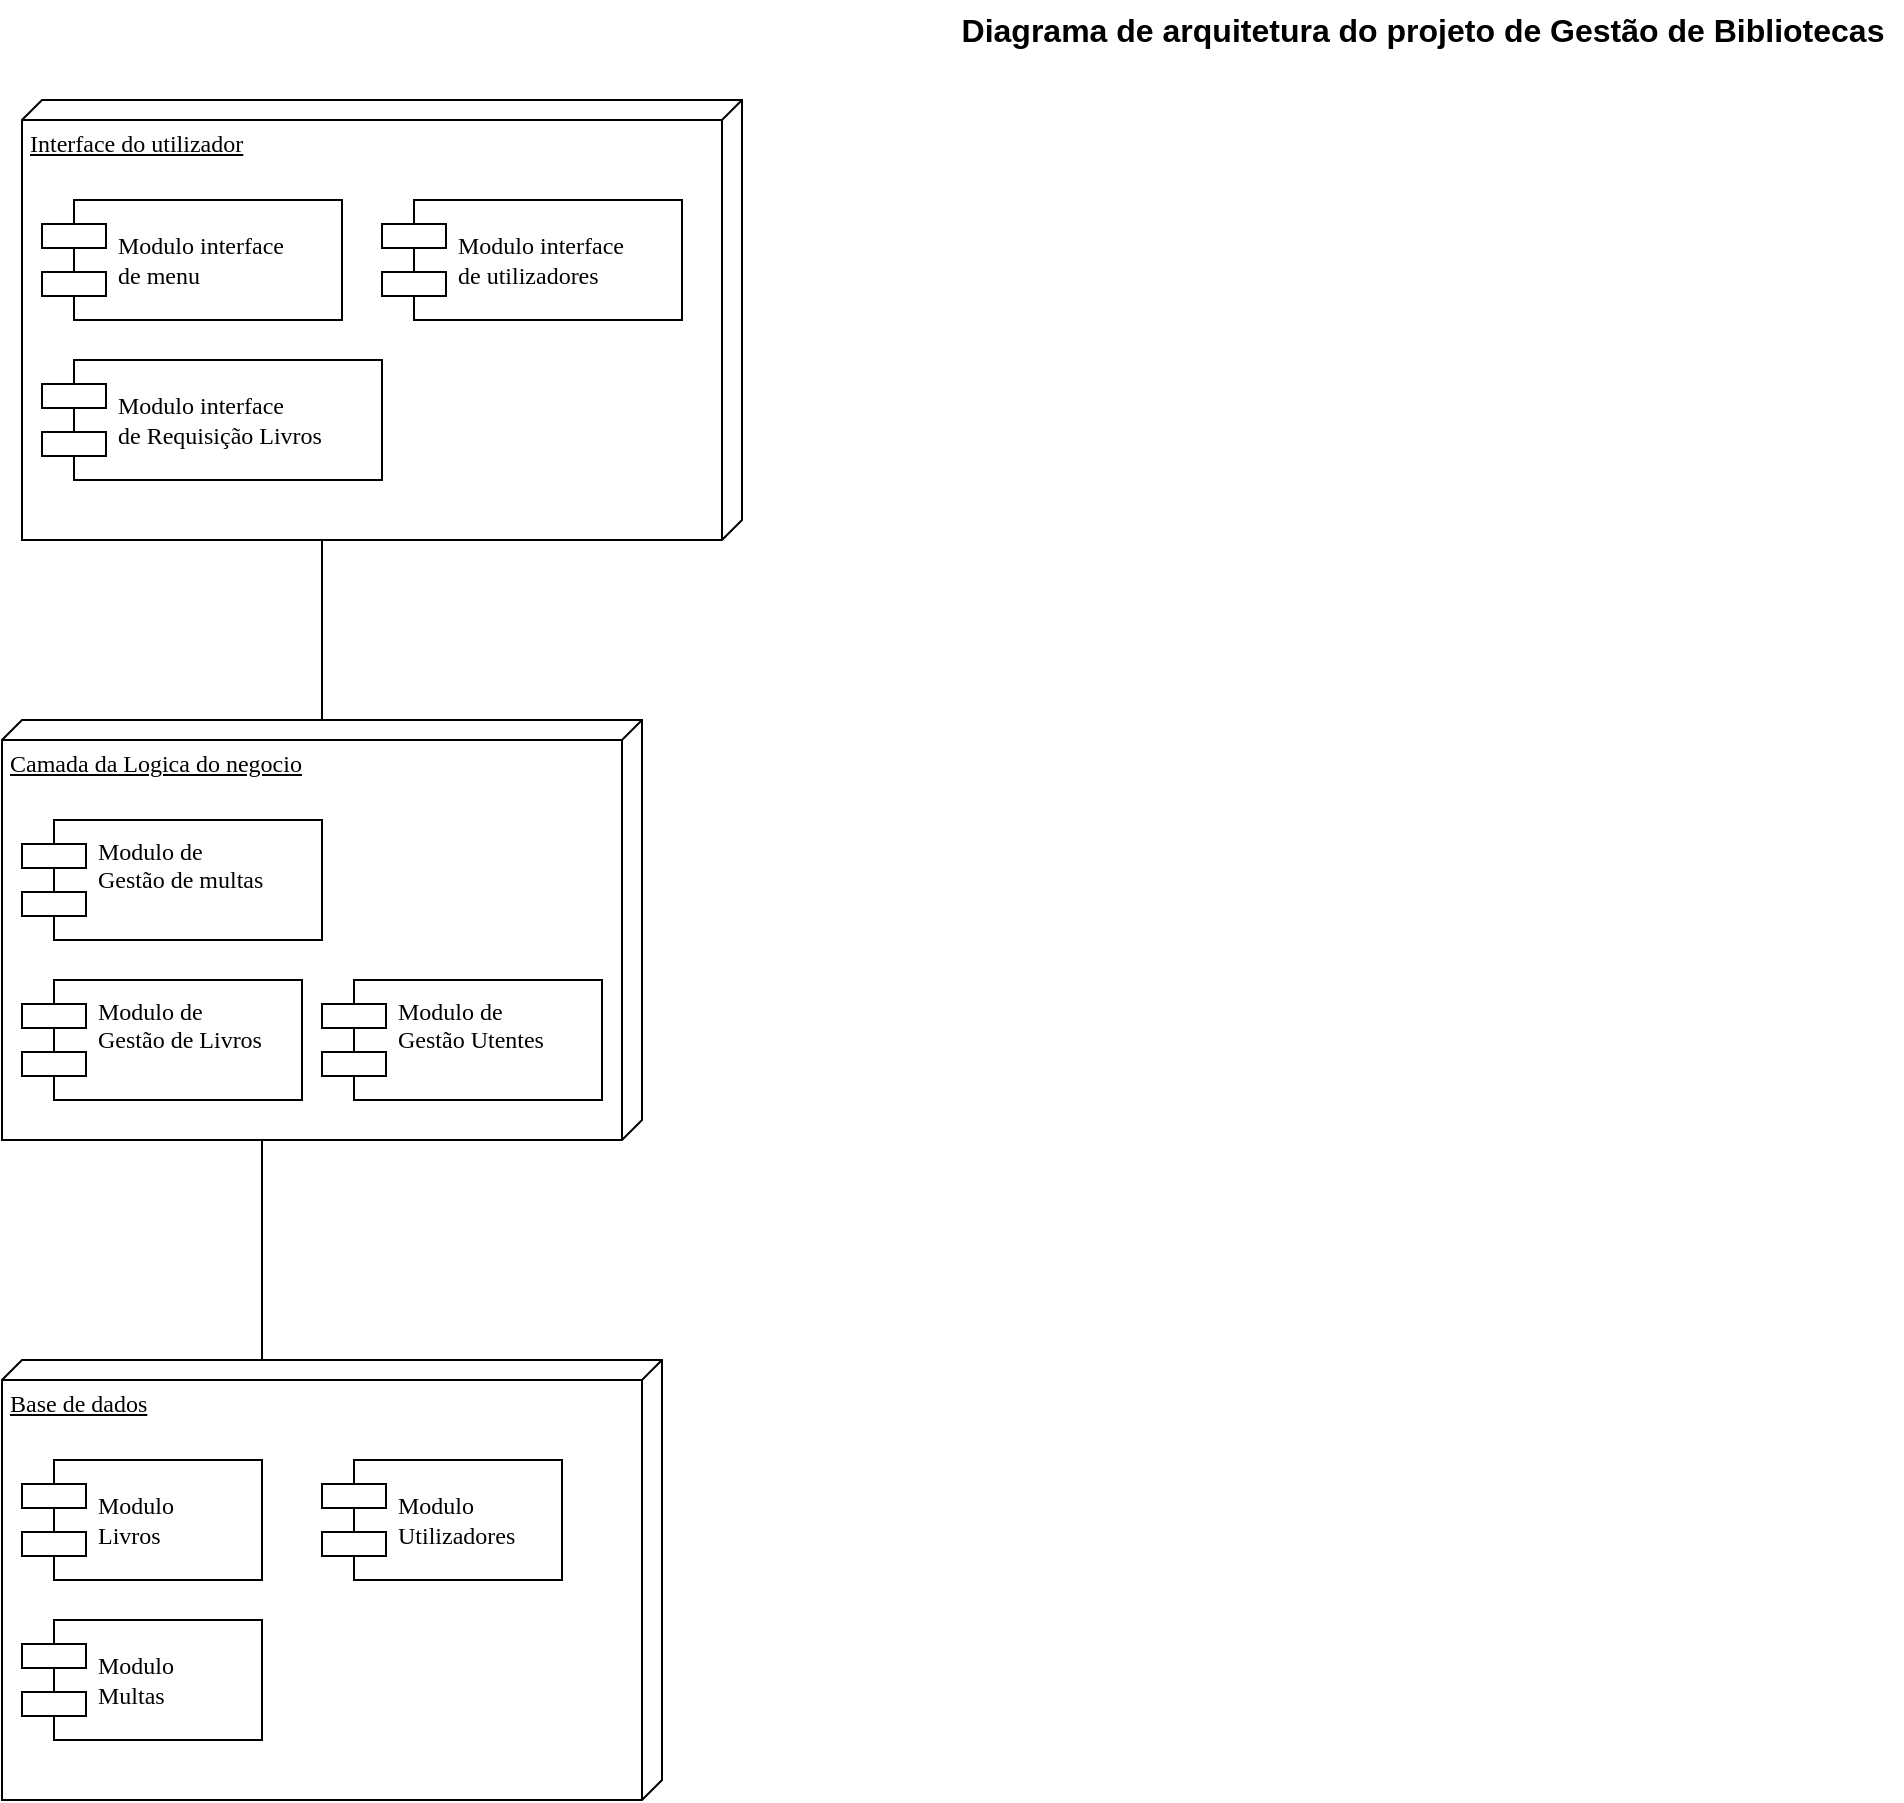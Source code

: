 <mxfile version="24.9.2">
  <diagram name="Page-1" id="5f0bae14-7c28-e335-631c-24af17079c00">
    <mxGraphModel dx="1194" dy="716" grid="1" gridSize="10" guides="1" tooltips="1" connect="1" arrows="1" fold="1" page="1" pageScale="1" pageWidth="1100" pageHeight="850" background="none" math="0" shadow="0">
      <root>
        <mxCell id="0" />
        <mxCell id="1" parent="0" />
        <mxCell id="39150e848f15840c-1" value="Interface do utilizador" style="verticalAlign=top;align=left;spacingTop=8;spacingLeft=2;spacingRight=12;shape=cube;size=10;direction=south;fontStyle=4;html=1;rounded=0;shadow=0;comic=0;labelBackgroundColor=none;strokeWidth=1;fontFamily=Verdana;fontSize=12" parent="1" vertex="1">
          <mxGeometry x="120" y="70" width="360" height="220" as="geometry" />
        </mxCell>
        <mxCell id="39150e848f15840c-2" value="Base de dados" style="verticalAlign=top;align=left;spacingTop=8;spacingLeft=2;spacingRight=12;shape=cube;size=10;direction=south;fontStyle=4;html=1;rounded=0;shadow=0;comic=0;labelBackgroundColor=none;strokeWidth=1;fontFamily=Verdana;fontSize=12" parent="1" vertex="1">
          <mxGeometry x="110" y="700" width="330" height="220" as="geometry" />
        </mxCell>
        <mxCell id="39150e848f15840c-3" value="Camada da Logica do negocio" style="verticalAlign=top;align=left;spacingTop=8;spacingLeft=2;spacingRight=12;shape=cube;size=10;direction=south;fontStyle=4;html=1;rounded=0;shadow=0;comic=0;labelBackgroundColor=none;strokeWidth=1;fontFamily=Verdana;fontSize=12" parent="1" vertex="1">
          <mxGeometry x="110" y="380" width="320" height="210" as="geometry" />
        </mxCell>
        <mxCell id="39150e848f15840c-5" value="Modulo de&amp;nbsp;&lt;div&gt;Gestão de multas&lt;br&gt;&lt;div&gt;&lt;br&gt;&lt;/div&gt;&lt;/div&gt;" style="shape=component;align=left;spacingLeft=36;rounded=0;shadow=0;comic=0;labelBackgroundColor=none;strokeWidth=1;fontFamily=Verdana;fontSize=12;html=1;" parent="1" vertex="1">
          <mxGeometry x="120" y="430" width="150" height="60" as="geometry" />
        </mxCell>
        <mxCell id="39150e848f15840c-7" value="&lt;div&gt;Modulo&lt;/div&gt;Livros" style="shape=component;align=left;spacingLeft=36;rounded=0;shadow=0;comic=0;labelBackgroundColor=none;strokeWidth=1;fontFamily=Verdana;fontSize=12;html=1;" parent="1" vertex="1">
          <mxGeometry x="120" y="750" width="120" height="60" as="geometry" />
        </mxCell>
        <mxCell id="39150e848f15840c-10" value="Modulo interface&amp;nbsp;&lt;div&gt;de menu&lt;/div&gt;" style="shape=component;align=left;spacingLeft=36;rounded=0;shadow=0;comic=0;labelBackgroundColor=none;strokeWidth=1;fontFamily=Verdana;fontSize=12;html=1;" parent="1" vertex="1">
          <mxGeometry x="130" y="120" width="150" height="60" as="geometry" />
        </mxCell>
        <mxCell id="39150e848f15840c-17" style="edgeStyle=orthogonalEdgeStyle;rounded=0;html=1;labelBackgroundColor=none;startArrow=none;startFill=0;startSize=8;endArrow=none;endFill=0;endSize=16;fontFamily=Verdana;fontSize=12;" parent="1" source="39150e848f15840c-3" target="39150e848f15840c-2" edge="1">
          <mxGeometry relative="1" as="geometry">
            <Array as="points">
              <mxPoint x="240" y="650" />
              <mxPoint x="240" y="650" />
            </Array>
          </mxGeometry>
        </mxCell>
        <mxCell id="39150e848f15840c-18" style="edgeStyle=orthogonalEdgeStyle;rounded=0;html=1;labelBackgroundColor=none;startArrow=none;startFill=0;startSize=8;endArrow=none;endFill=0;endSize=16;fontFamily=Verdana;fontSize=12;" parent="1" source="39150e848f15840c-3" target="39150e848f15840c-1" edge="1">
          <mxGeometry relative="1" as="geometry">
            <Array as="points">
              <mxPoint x="285" y="485" />
            </Array>
          </mxGeometry>
        </mxCell>
        <mxCell id="E5hOZqYuhwQ2cAB3Jh04-1" value="Modulo de&amp;nbsp;&lt;div&gt;Gestão Utentes&lt;div&gt;&lt;br&gt;&lt;/div&gt;&lt;/div&gt;" style="shape=component;align=left;spacingLeft=36;rounded=0;shadow=0;comic=0;labelBackgroundColor=none;strokeWidth=1;fontFamily=Verdana;fontSize=12;html=1;" parent="1" vertex="1">
          <mxGeometry x="270" y="510" width="140" height="60" as="geometry" />
        </mxCell>
        <mxCell id="E5hOZqYuhwQ2cAB3Jh04-2" value="Modulo de&amp;nbsp;&lt;div&gt;Gestão de Livros&lt;br&gt;&lt;div&gt;&lt;br&gt;&lt;/div&gt;&lt;/div&gt;" style="shape=component;align=left;spacingLeft=36;rounded=0;shadow=0;comic=0;labelBackgroundColor=none;strokeWidth=1;fontFamily=Verdana;fontSize=12;html=1;" parent="1" vertex="1">
          <mxGeometry x="120" y="510" width="140" height="60" as="geometry" />
        </mxCell>
        <mxCell id="E5hOZqYuhwQ2cAB3Jh04-3" value="Modulo interface&amp;nbsp;&lt;div&gt;de utilizadores&lt;/div&gt;" style="shape=component;align=left;spacingLeft=36;rounded=0;shadow=0;comic=0;labelBackgroundColor=none;strokeWidth=1;fontFamily=Verdana;fontSize=12;html=1;" parent="1" vertex="1">
          <mxGeometry x="300" y="120" width="150" height="60" as="geometry" />
        </mxCell>
        <mxCell id="E5hOZqYuhwQ2cAB3Jh04-4" value="Modulo interface&amp;nbsp;&lt;div&gt;de Requisição Livros&lt;/div&gt;" style="shape=component;align=left;spacingLeft=36;rounded=0;shadow=0;comic=0;labelBackgroundColor=none;strokeWidth=1;fontFamily=Verdana;fontSize=12;html=1;" parent="1" vertex="1">
          <mxGeometry x="130" y="200" width="170" height="60" as="geometry" />
        </mxCell>
        <mxCell id="Tr6yXnv2SGRp9u3Rzvw7-1" value="&lt;div&gt;Modulo&lt;/div&gt;Utilizadores" style="shape=component;align=left;spacingLeft=36;rounded=0;shadow=0;comic=0;labelBackgroundColor=none;strokeWidth=1;fontFamily=Verdana;fontSize=12;html=1;" vertex="1" parent="1">
          <mxGeometry x="270" y="750" width="120" height="60" as="geometry" />
        </mxCell>
        <mxCell id="Tr6yXnv2SGRp9u3Rzvw7-2" value="&lt;div&gt;Modulo&lt;/div&gt;Multas" style="shape=component;align=left;spacingLeft=36;rounded=0;shadow=0;comic=0;labelBackgroundColor=none;strokeWidth=1;fontFamily=Verdana;fontSize=12;html=1;" vertex="1" parent="1">
          <mxGeometry x="120" y="830" width="120" height="60" as="geometry" />
        </mxCell>
        <mxCell id="Tr6yXnv2SGRp9u3Rzvw7-3" value="&lt;b&gt;&lt;font style=&quot;font-size: 16px;&quot;&gt;Diagrama de arquitetura do projeto de Gestão de Bibliotecas&lt;/font&gt;&lt;/b&gt;" style="text;html=1;align=center;verticalAlign=middle;resizable=0;points=[];autosize=1;strokeColor=none;fillColor=none;" vertex="1" parent="1">
          <mxGeometry x="580" y="20" width="480" height="30" as="geometry" />
        </mxCell>
      </root>
    </mxGraphModel>
  </diagram>
</mxfile>

